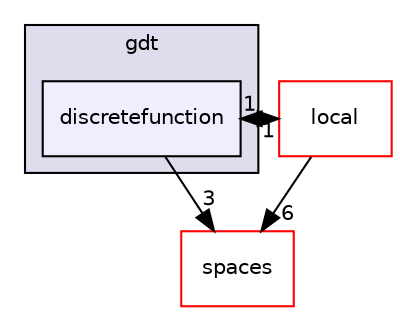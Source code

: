 digraph "discretefunction" {
  compound=true
  node [ fontsize="10", fontname="Helvetica"];
  edge [ labelfontsize="10", labelfontname="Helvetica"];
  subgraph clusterdir_34906b46abd2322068aa0195bd244708 {
    graph [ bgcolor="#ddddee", pencolor="black", label="gdt" fontname="Helvetica", fontsize="10", URL="dir_34906b46abd2322068aa0195bd244708.html"]
  dir_e555b9af892587a8ff0beb600029e8f8 [shape=box, label="discretefunction", style="filled", fillcolor="#eeeeff", pencolor="black", URL="dir_e555b9af892587a8ff0beb600029e8f8.html"];
  }
  dir_e5964b6fd5a6d82d96e1215fe4a1a66d [shape=box label="local" fillcolor="white" style="filled" color="red" URL="dir_e5964b6fd5a6d82d96e1215fe4a1a66d.html"];
  dir_43d0cc378a1b7044a9ebea179385123e [shape=box label="spaces" fillcolor="white" style="filled" color="red" URL="dir_43d0cc378a1b7044a9ebea179385123e.html"];
  dir_e5964b6fd5a6d82d96e1215fe4a1a66d->dir_e555b9af892587a8ff0beb600029e8f8 [headlabel="1", labeldistance=1.5 headhref="dir_000007_000016.html"];
  dir_e5964b6fd5a6d82d96e1215fe4a1a66d->dir_43d0cc378a1b7044a9ebea179385123e [headlabel="6", labeldistance=1.5 headhref="dir_000007_000014.html"];
  dir_e555b9af892587a8ff0beb600029e8f8->dir_e5964b6fd5a6d82d96e1215fe4a1a66d [headlabel="1", labeldistance=1.5 headhref="dir_000016_000007.html"];
  dir_e555b9af892587a8ff0beb600029e8f8->dir_43d0cc378a1b7044a9ebea179385123e [headlabel="3", labeldistance=1.5 headhref="dir_000016_000014.html"];
}
